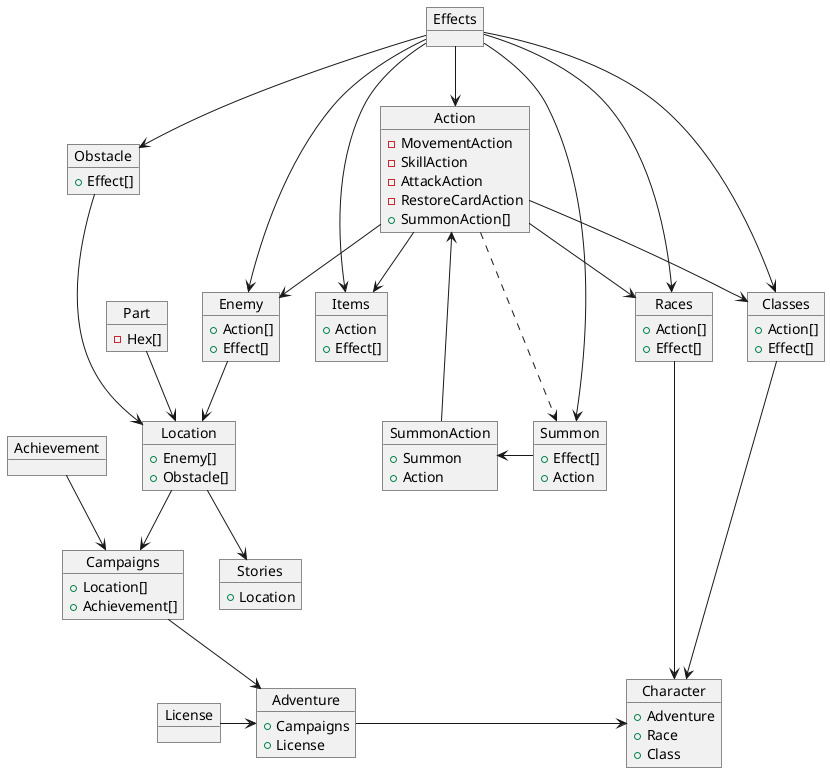 @startuml

object Achievement
object Effects
object Part {
    -Hex[]
}
object License

object Action {
    -MovementAction
    -SkillAction
    -AttackAction
    -RestoreCardAction
    +SummonAction[]
}
Effects --> Action

object Summon {
    +Effect[]
    +Action
}
Effects --> Summon
Action -[dashed]> Summon

object Classes {
    +Action[]
    +Effect[]
}
Effects --> Classes
Action --> Classes

object Enemy{
    +Action[]
    +Effect[]
}
Effects --> Enemy
Action --> Enemy

object Races{
    +Action[]
    +Effect[]
}
Effects --> Races
Action --> Races

object Items {
    +Action
    +Effect[]
}
Effects --> Items
Action --> Items

object Obstacle {
    +Effect[]
}
Effects --> Obstacle

object Location {
    +Enemy[]
    +Obstacle[]
}
Part --> Location
Enemy --> Location
Obstacle --> Location

object Stories {
    +Location
}
Location --> Stories

object SummonAction{
    +Summon
    +Action
}
Action <--- SummonAction
Summon --l> SummonAction

object Campaigns {
    +Location[]
    +Achievement[]
   }
Location --> Campaigns
Achievement --> Campaigns

object Adventure {
    +Campaigns
    +License
}
License -> Adventure
Campaigns --> Adventure

object Character {
    +Adventure
    +Race
    +Class
}
Races -> Character
Classes -> Character
Adventure -> Character

@enduml